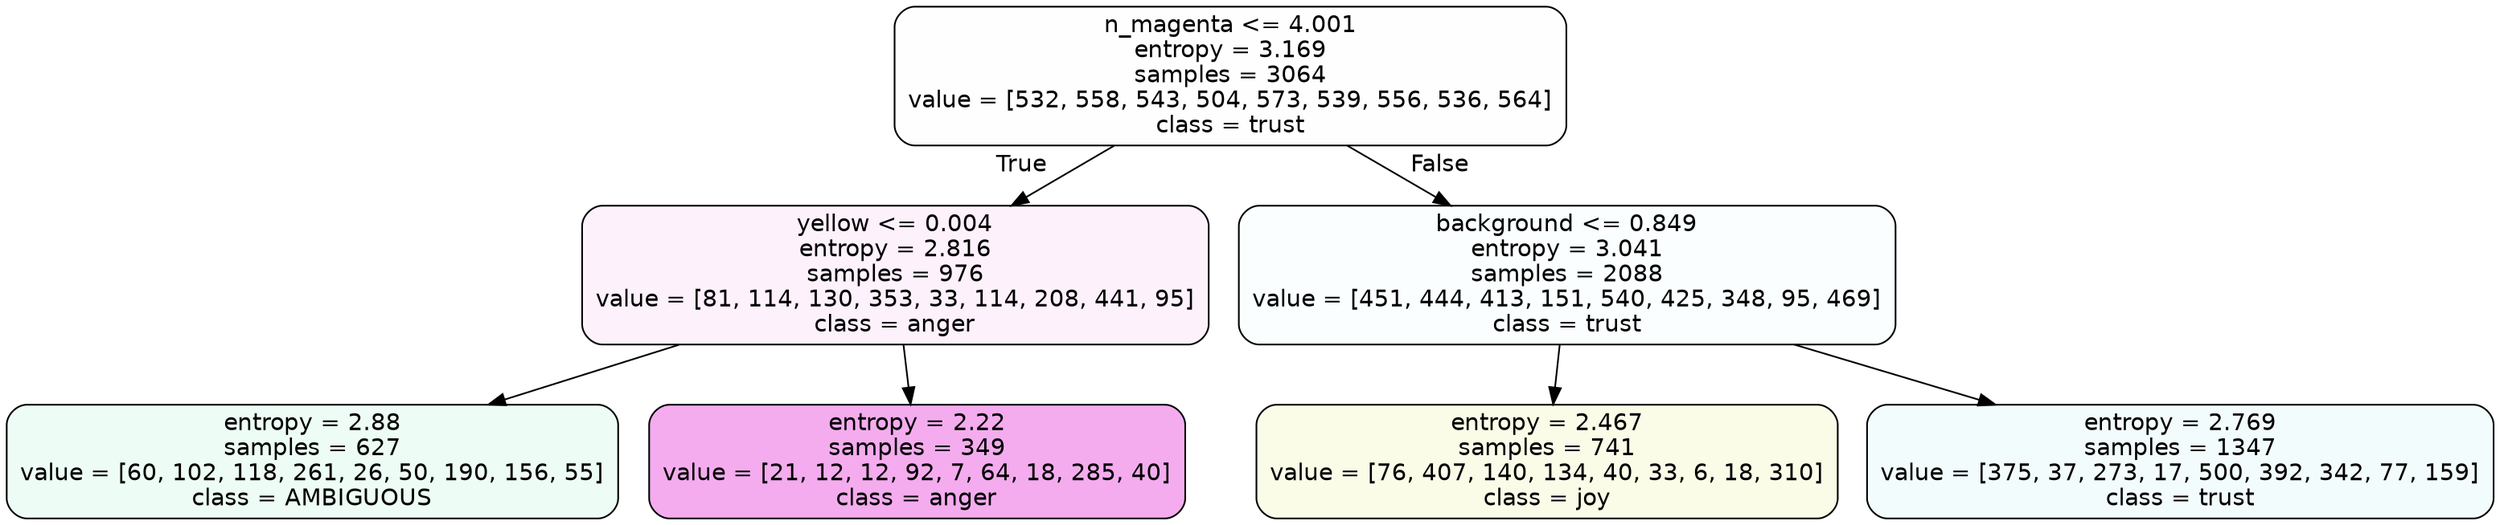 digraph Tree {
node [shape=box, style="filled, rounded", color="black", fontname=helvetica] ;
edge [fontname=helvetica] ;
0 [label="n_magenta <= 4.001\nentropy = 3.169\nsamples = 3064\nvalue = [532, 558, 543, 504, 573, 539, 556, 536, 564]\nclass = trust", fillcolor="#39d7e501"] ;
1 [label="yellow <= 0.004\nentropy = 2.816\nsamples = 976\nvalue = [81, 114, 130, 353, 33, 114, 208, 441, 95]\nclass = anger", fillcolor="#e539d712"] ;
0 -> 1 [labeldistance=2.5, labelangle=45, headlabel="True"] ;
2 [label="entropy = 2.88\nsamples = 627\nvalue = [60, 102, 118, 261, 26, 50, 190, 156, 55]\nclass = AMBIGUOUS", fillcolor="#39e58116"] ;
1 -> 2 ;
3 [label="entropy = 2.22\nsamples = 349\nvalue = [21, 12, 12, 92, 7, 64, 18, 285, 40]\nclass = anger", fillcolor="#e539d76b"] ;
1 -> 3 ;
4 [label="background <= 0.849\nentropy = 3.041\nsamples = 2088\nvalue = [451, 444, 413, 151, 540, 425, 348, 95, 469]\nclass = trust", fillcolor="#39d7e506"] ;
0 -> 4 [labeldistance=2.5, labelangle=-45, headlabel="False"] ;
5 [label="entropy = 2.467\nsamples = 741\nvalue = [76, 407, 140, 134, 40, 33, 6, 18, 310]\nclass = joy", fillcolor="#d7e5391d"] ;
4 -> 5 ;
6 [label="entropy = 2.769\nsamples = 1347\nvalue = [375, 37, 273, 17, 500, 392, 342, 77, 159]\nclass = trust", fillcolor="#39d7e50f"] ;
4 -> 6 ;
}